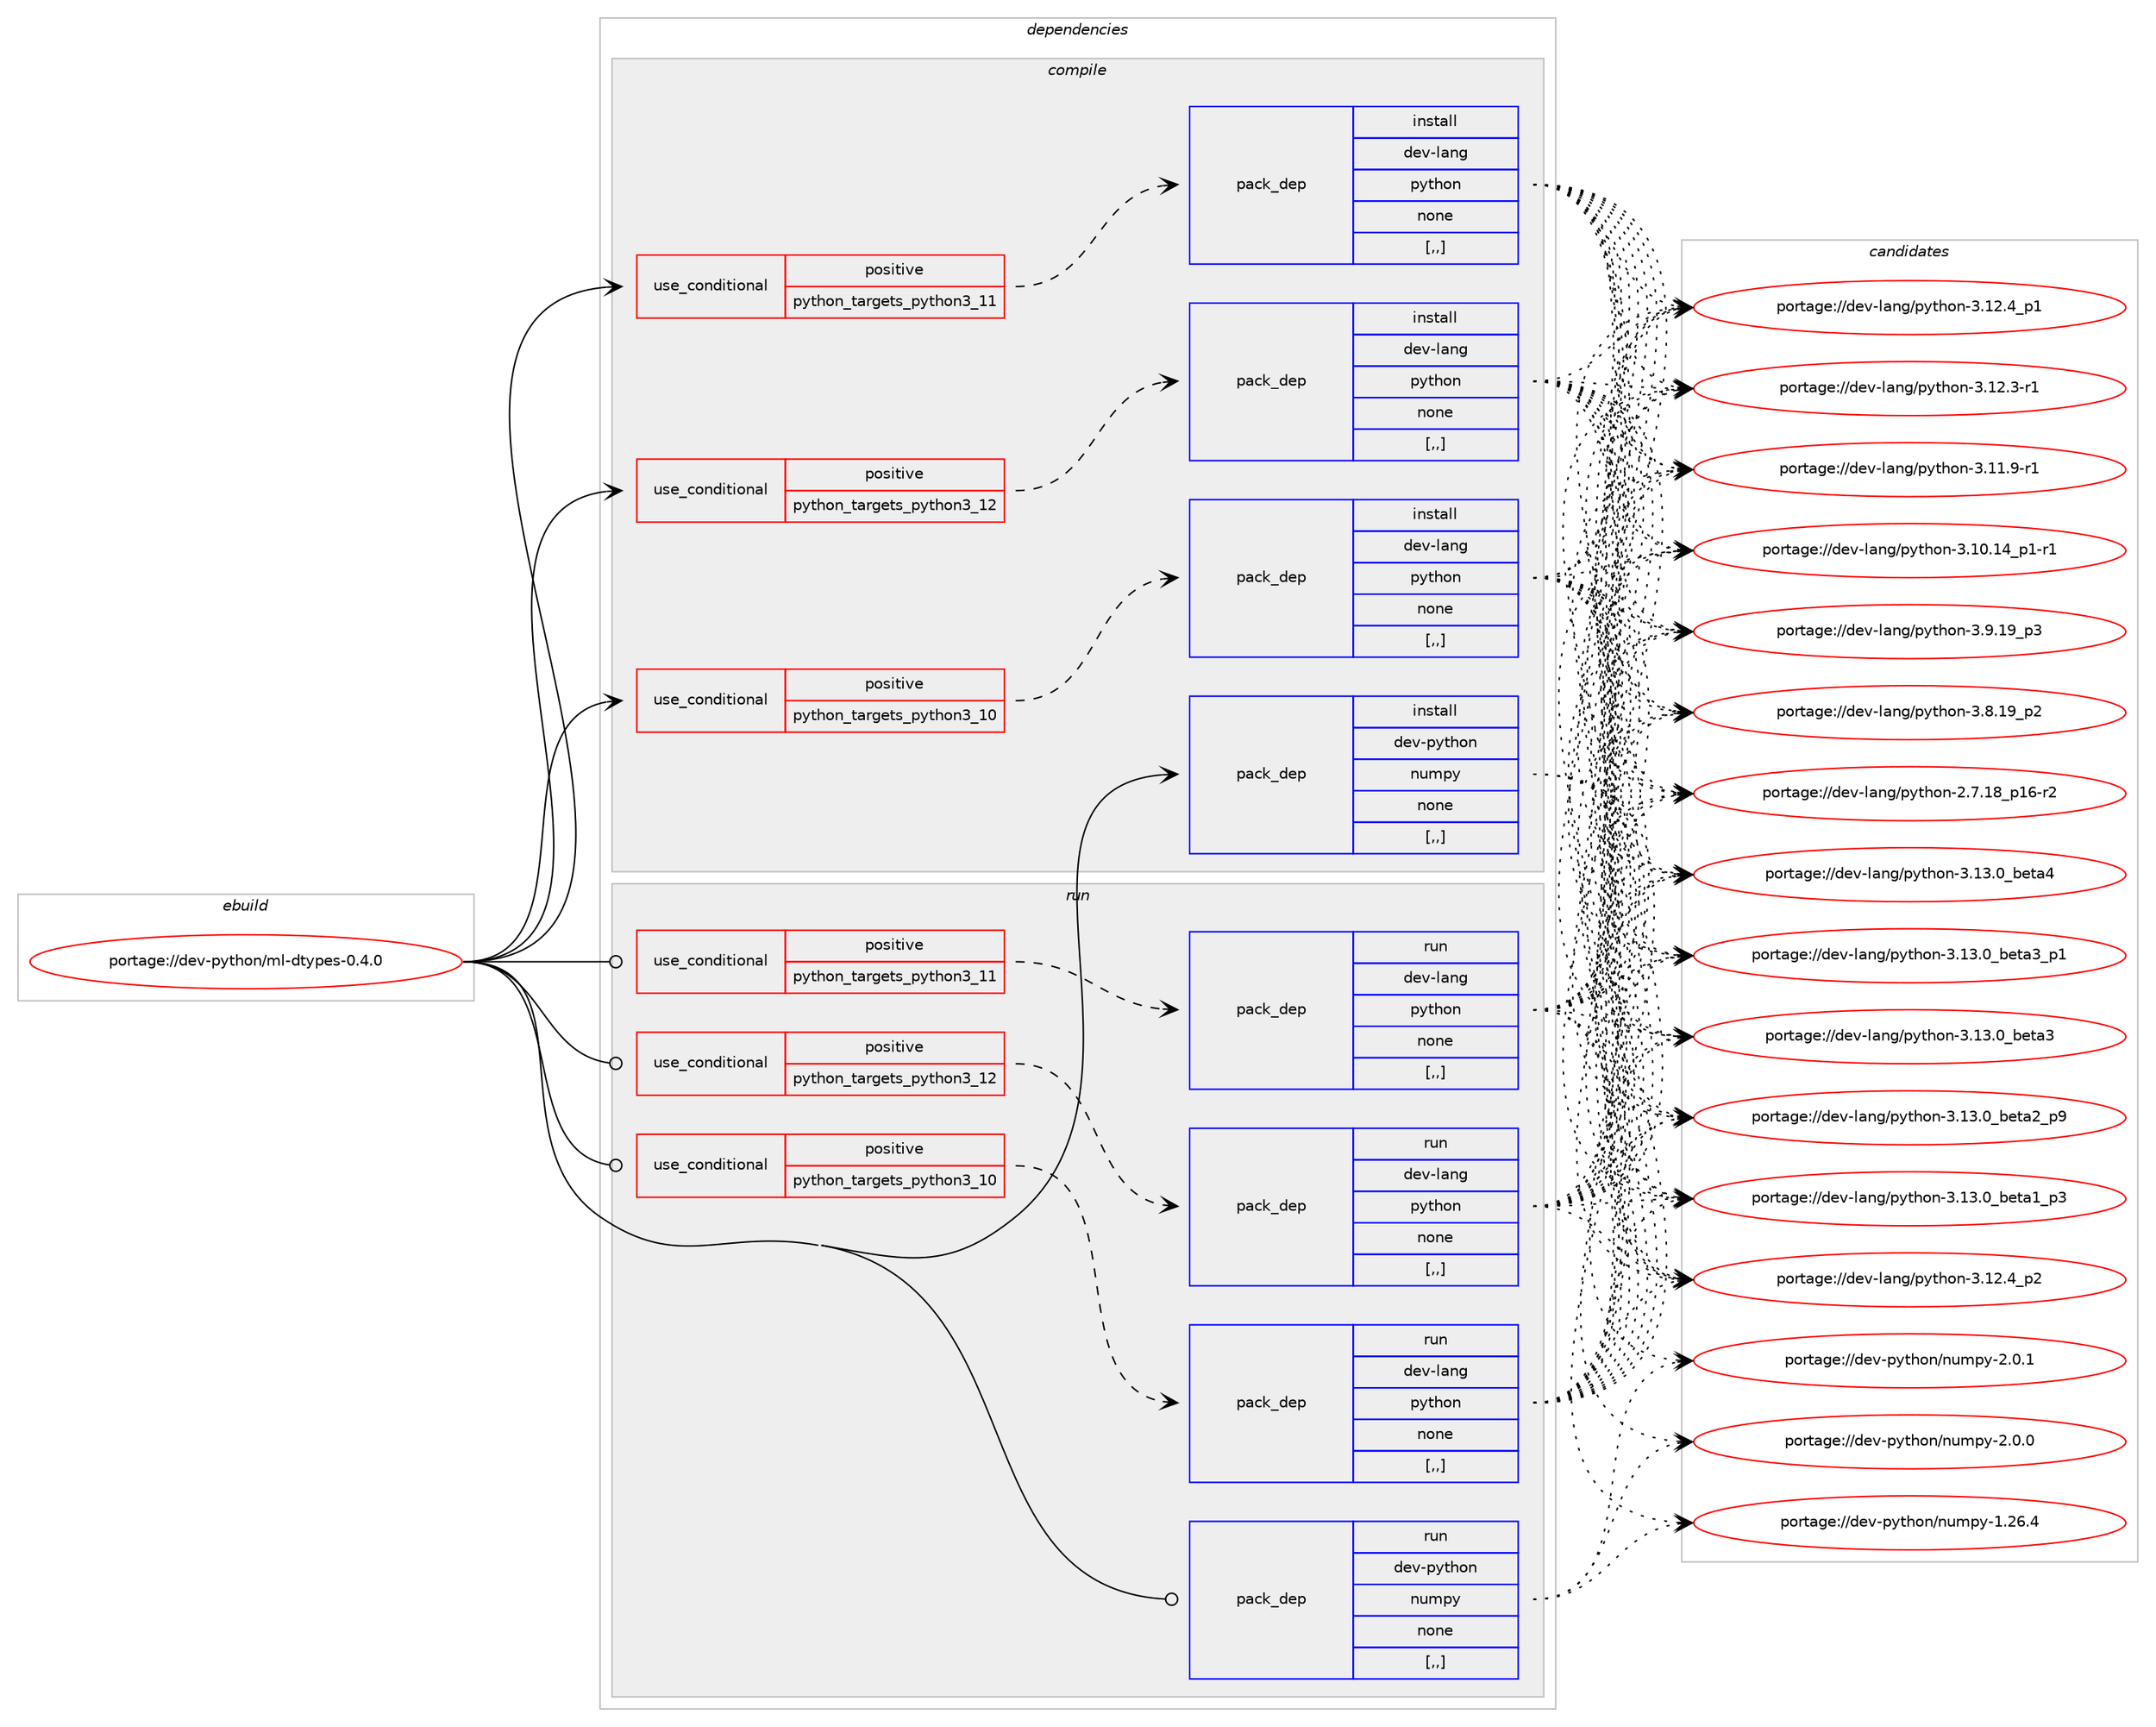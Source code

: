 digraph prolog {

# *************
# Graph options
# *************

newrank=true;
concentrate=true;
compound=true;
graph [rankdir=LR,fontname=Helvetica,fontsize=10,ranksep=1.5];#, ranksep=2.5, nodesep=0.2];
edge  [arrowhead=vee];
node  [fontname=Helvetica,fontsize=10];

# **********
# The ebuild
# **********

subgraph cluster_leftcol {
color=gray;
label=<<i>ebuild</i>>;
id [label="portage://dev-python/ml-dtypes-0.4.0", color=red, width=4, href="../dev-python/ml-dtypes-0.4.0.svg"];
}

# ****************
# The dependencies
# ****************

subgraph cluster_midcol {
color=gray;
label=<<i>dependencies</i>>;
subgraph cluster_compile {
fillcolor="#eeeeee";
style=filled;
label=<<i>compile</i>>;
subgraph cond35028 {
dependency151912 [label=<<TABLE BORDER="0" CELLBORDER="1" CELLSPACING="0" CELLPADDING="4"><TR><TD ROWSPAN="3" CELLPADDING="10">use_conditional</TD></TR><TR><TD>positive</TD></TR><TR><TD>python_targets_python3_10</TD></TR></TABLE>>, shape=none, color=red];
subgraph pack115635 {
dependency151913 [label=<<TABLE BORDER="0" CELLBORDER="1" CELLSPACING="0" CELLPADDING="4" WIDTH="220"><TR><TD ROWSPAN="6" CELLPADDING="30">pack_dep</TD></TR><TR><TD WIDTH="110">install</TD></TR><TR><TD>dev-lang</TD></TR><TR><TD>python</TD></TR><TR><TD>none</TD></TR><TR><TD>[,,]</TD></TR></TABLE>>, shape=none, color=blue];
}
dependency151912:e -> dependency151913:w [weight=20,style="dashed",arrowhead="vee"];
}
id:e -> dependency151912:w [weight=20,style="solid",arrowhead="vee"];
subgraph cond35029 {
dependency151914 [label=<<TABLE BORDER="0" CELLBORDER="1" CELLSPACING="0" CELLPADDING="4"><TR><TD ROWSPAN="3" CELLPADDING="10">use_conditional</TD></TR><TR><TD>positive</TD></TR><TR><TD>python_targets_python3_11</TD></TR></TABLE>>, shape=none, color=red];
subgraph pack115636 {
dependency151915 [label=<<TABLE BORDER="0" CELLBORDER="1" CELLSPACING="0" CELLPADDING="4" WIDTH="220"><TR><TD ROWSPAN="6" CELLPADDING="30">pack_dep</TD></TR><TR><TD WIDTH="110">install</TD></TR><TR><TD>dev-lang</TD></TR><TR><TD>python</TD></TR><TR><TD>none</TD></TR><TR><TD>[,,]</TD></TR></TABLE>>, shape=none, color=blue];
}
dependency151914:e -> dependency151915:w [weight=20,style="dashed",arrowhead="vee"];
}
id:e -> dependency151914:w [weight=20,style="solid",arrowhead="vee"];
subgraph cond35030 {
dependency151916 [label=<<TABLE BORDER="0" CELLBORDER="1" CELLSPACING="0" CELLPADDING="4"><TR><TD ROWSPAN="3" CELLPADDING="10">use_conditional</TD></TR><TR><TD>positive</TD></TR><TR><TD>python_targets_python3_12</TD></TR></TABLE>>, shape=none, color=red];
subgraph pack115637 {
dependency151917 [label=<<TABLE BORDER="0" CELLBORDER="1" CELLSPACING="0" CELLPADDING="4" WIDTH="220"><TR><TD ROWSPAN="6" CELLPADDING="30">pack_dep</TD></TR><TR><TD WIDTH="110">install</TD></TR><TR><TD>dev-lang</TD></TR><TR><TD>python</TD></TR><TR><TD>none</TD></TR><TR><TD>[,,]</TD></TR></TABLE>>, shape=none, color=blue];
}
dependency151916:e -> dependency151917:w [weight=20,style="dashed",arrowhead="vee"];
}
id:e -> dependency151916:w [weight=20,style="solid",arrowhead="vee"];
subgraph pack115638 {
dependency151918 [label=<<TABLE BORDER="0" CELLBORDER="1" CELLSPACING="0" CELLPADDING="4" WIDTH="220"><TR><TD ROWSPAN="6" CELLPADDING="30">pack_dep</TD></TR><TR><TD WIDTH="110">install</TD></TR><TR><TD>dev-python</TD></TR><TR><TD>numpy</TD></TR><TR><TD>none</TD></TR><TR><TD>[,,]</TD></TR></TABLE>>, shape=none, color=blue];
}
id:e -> dependency151918:w [weight=20,style="solid",arrowhead="vee"];
}
subgraph cluster_compileandrun {
fillcolor="#eeeeee";
style=filled;
label=<<i>compile and run</i>>;
}
subgraph cluster_run {
fillcolor="#eeeeee";
style=filled;
label=<<i>run</i>>;
subgraph cond35031 {
dependency151919 [label=<<TABLE BORDER="0" CELLBORDER="1" CELLSPACING="0" CELLPADDING="4"><TR><TD ROWSPAN="3" CELLPADDING="10">use_conditional</TD></TR><TR><TD>positive</TD></TR><TR><TD>python_targets_python3_10</TD></TR></TABLE>>, shape=none, color=red];
subgraph pack115639 {
dependency151920 [label=<<TABLE BORDER="0" CELLBORDER="1" CELLSPACING="0" CELLPADDING="4" WIDTH="220"><TR><TD ROWSPAN="6" CELLPADDING="30">pack_dep</TD></TR><TR><TD WIDTH="110">run</TD></TR><TR><TD>dev-lang</TD></TR><TR><TD>python</TD></TR><TR><TD>none</TD></TR><TR><TD>[,,]</TD></TR></TABLE>>, shape=none, color=blue];
}
dependency151919:e -> dependency151920:w [weight=20,style="dashed",arrowhead="vee"];
}
id:e -> dependency151919:w [weight=20,style="solid",arrowhead="odot"];
subgraph cond35032 {
dependency151921 [label=<<TABLE BORDER="0" CELLBORDER="1" CELLSPACING="0" CELLPADDING="4"><TR><TD ROWSPAN="3" CELLPADDING="10">use_conditional</TD></TR><TR><TD>positive</TD></TR><TR><TD>python_targets_python3_11</TD></TR></TABLE>>, shape=none, color=red];
subgraph pack115640 {
dependency151922 [label=<<TABLE BORDER="0" CELLBORDER="1" CELLSPACING="0" CELLPADDING="4" WIDTH="220"><TR><TD ROWSPAN="6" CELLPADDING="30">pack_dep</TD></TR><TR><TD WIDTH="110">run</TD></TR><TR><TD>dev-lang</TD></TR><TR><TD>python</TD></TR><TR><TD>none</TD></TR><TR><TD>[,,]</TD></TR></TABLE>>, shape=none, color=blue];
}
dependency151921:e -> dependency151922:w [weight=20,style="dashed",arrowhead="vee"];
}
id:e -> dependency151921:w [weight=20,style="solid",arrowhead="odot"];
subgraph cond35033 {
dependency151923 [label=<<TABLE BORDER="0" CELLBORDER="1" CELLSPACING="0" CELLPADDING="4"><TR><TD ROWSPAN="3" CELLPADDING="10">use_conditional</TD></TR><TR><TD>positive</TD></TR><TR><TD>python_targets_python3_12</TD></TR></TABLE>>, shape=none, color=red];
subgraph pack115641 {
dependency151924 [label=<<TABLE BORDER="0" CELLBORDER="1" CELLSPACING="0" CELLPADDING="4" WIDTH="220"><TR><TD ROWSPAN="6" CELLPADDING="30">pack_dep</TD></TR><TR><TD WIDTH="110">run</TD></TR><TR><TD>dev-lang</TD></TR><TR><TD>python</TD></TR><TR><TD>none</TD></TR><TR><TD>[,,]</TD></TR></TABLE>>, shape=none, color=blue];
}
dependency151923:e -> dependency151924:w [weight=20,style="dashed",arrowhead="vee"];
}
id:e -> dependency151923:w [weight=20,style="solid",arrowhead="odot"];
subgraph pack115642 {
dependency151925 [label=<<TABLE BORDER="0" CELLBORDER="1" CELLSPACING="0" CELLPADDING="4" WIDTH="220"><TR><TD ROWSPAN="6" CELLPADDING="30">pack_dep</TD></TR><TR><TD WIDTH="110">run</TD></TR><TR><TD>dev-python</TD></TR><TR><TD>numpy</TD></TR><TR><TD>none</TD></TR><TR><TD>[,,]</TD></TR></TABLE>>, shape=none, color=blue];
}
id:e -> dependency151925:w [weight=20,style="solid",arrowhead="odot"];
}
}

# **************
# The candidates
# **************

subgraph cluster_choices {
rank=same;
color=gray;
label=<<i>candidates</i>>;

subgraph choice115635 {
color=black;
nodesep=1;
choice1001011184510897110103471121211161041111104551464951464895981011169752 [label="portage://dev-lang/python-3.13.0_beta4", color=red, width=4,href="../dev-lang/python-3.13.0_beta4.svg"];
choice10010111845108971101034711212111610411111045514649514648959810111697519511249 [label="portage://dev-lang/python-3.13.0_beta3_p1", color=red, width=4,href="../dev-lang/python-3.13.0_beta3_p1.svg"];
choice1001011184510897110103471121211161041111104551464951464895981011169751 [label="portage://dev-lang/python-3.13.0_beta3", color=red, width=4,href="../dev-lang/python-3.13.0_beta3.svg"];
choice10010111845108971101034711212111610411111045514649514648959810111697509511257 [label="portage://dev-lang/python-3.13.0_beta2_p9", color=red, width=4,href="../dev-lang/python-3.13.0_beta2_p9.svg"];
choice10010111845108971101034711212111610411111045514649514648959810111697499511251 [label="portage://dev-lang/python-3.13.0_beta1_p3", color=red, width=4,href="../dev-lang/python-3.13.0_beta1_p3.svg"];
choice100101118451089711010347112121116104111110455146495046529511250 [label="portage://dev-lang/python-3.12.4_p2", color=red, width=4,href="../dev-lang/python-3.12.4_p2.svg"];
choice100101118451089711010347112121116104111110455146495046529511249 [label="portage://dev-lang/python-3.12.4_p1", color=red, width=4,href="../dev-lang/python-3.12.4_p1.svg"];
choice100101118451089711010347112121116104111110455146495046514511449 [label="portage://dev-lang/python-3.12.3-r1", color=red, width=4,href="../dev-lang/python-3.12.3-r1.svg"];
choice100101118451089711010347112121116104111110455146494946574511449 [label="portage://dev-lang/python-3.11.9-r1", color=red, width=4,href="../dev-lang/python-3.11.9-r1.svg"];
choice100101118451089711010347112121116104111110455146494846495295112494511449 [label="portage://dev-lang/python-3.10.14_p1-r1", color=red, width=4,href="../dev-lang/python-3.10.14_p1-r1.svg"];
choice100101118451089711010347112121116104111110455146574649579511251 [label="portage://dev-lang/python-3.9.19_p3", color=red, width=4,href="../dev-lang/python-3.9.19_p3.svg"];
choice100101118451089711010347112121116104111110455146564649579511250 [label="portage://dev-lang/python-3.8.19_p2", color=red, width=4,href="../dev-lang/python-3.8.19_p2.svg"];
choice100101118451089711010347112121116104111110455046554649569511249544511450 [label="portage://dev-lang/python-2.7.18_p16-r2", color=red, width=4,href="../dev-lang/python-2.7.18_p16-r2.svg"];
dependency151913:e -> choice1001011184510897110103471121211161041111104551464951464895981011169752:w [style=dotted,weight="100"];
dependency151913:e -> choice10010111845108971101034711212111610411111045514649514648959810111697519511249:w [style=dotted,weight="100"];
dependency151913:e -> choice1001011184510897110103471121211161041111104551464951464895981011169751:w [style=dotted,weight="100"];
dependency151913:e -> choice10010111845108971101034711212111610411111045514649514648959810111697509511257:w [style=dotted,weight="100"];
dependency151913:e -> choice10010111845108971101034711212111610411111045514649514648959810111697499511251:w [style=dotted,weight="100"];
dependency151913:e -> choice100101118451089711010347112121116104111110455146495046529511250:w [style=dotted,weight="100"];
dependency151913:e -> choice100101118451089711010347112121116104111110455146495046529511249:w [style=dotted,weight="100"];
dependency151913:e -> choice100101118451089711010347112121116104111110455146495046514511449:w [style=dotted,weight="100"];
dependency151913:e -> choice100101118451089711010347112121116104111110455146494946574511449:w [style=dotted,weight="100"];
dependency151913:e -> choice100101118451089711010347112121116104111110455146494846495295112494511449:w [style=dotted,weight="100"];
dependency151913:e -> choice100101118451089711010347112121116104111110455146574649579511251:w [style=dotted,weight="100"];
dependency151913:e -> choice100101118451089711010347112121116104111110455146564649579511250:w [style=dotted,weight="100"];
dependency151913:e -> choice100101118451089711010347112121116104111110455046554649569511249544511450:w [style=dotted,weight="100"];
}
subgraph choice115636 {
color=black;
nodesep=1;
choice1001011184510897110103471121211161041111104551464951464895981011169752 [label="portage://dev-lang/python-3.13.0_beta4", color=red, width=4,href="../dev-lang/python-3.13.0_beta4.svg"];
choice10010111845108971101034711212111610411111045514649514648959810111697519511249 [label="portage://dev-lang/python-3.13.0_beta3_p1", color=red, width=4,href="../dev-lang/python-3.13.0_beta3_p1.svg"];
choice1001011184510897110103471121211161041111104551464951464895981011169751 [label="portage://dev-lang/python-3.13.0_beta3", color=red, width=4,href="../dev-lang/python-3.13.0_beta3.svg"];
choice10010111845108971101034711212111610411111045514649514648959810111697509511257 [label="portage://dev-lang/python-3.13.0_beta2_p9", color=red, width=4,href="../dev-lang/python-3.13.0_beta2_p9.svg"];
choice10010111845108971101034711212111610411111045514649514648959810111697499511251 [label="portage://dev-lang/python-3.13.0_beta1_p3", color=red, width=4,href="../dev-lang/python-3.13.0_beta1_p3.svg"];
choice100101118451089711010347112121116104111110455146495046529511250 [label="portage://dev-lang/python-3.12.4_p2", color=red, width=4,href="../dev-lang/python-3.12.4_p2.svg"];
choice100101118451089711010347112121116104111110455146495046529511249 [label="portage://dev-lang/python-3.12.4_p1", color=red, width=4,href="../dev-lang/python-3.12.4_p1.svg"];
choice100101118451089711010347112121116104111110455146495046514511449 [label="portage://dev-lang/python-3.12.3-r1", color=red, width=4,href="../dev-lang/python-3.12.3-r1.svg"];
choice100101118451089711010347112121116104111110455146494946574511449 [label="portage://dev-lang/python-3.11.9-r1", color=red, width=4,href="../dev-lang/python-3.11.9-r1.svg"];
choice100101118451089711010347112121116104111110455146494846495295112494511449 [label="portage://dev-lang/python-3.10.14_p1-r1", color=red, width=4,href="../dev-lang/python-3.10.14_p1-r1.svg"];
choice100101118451089711010347112121116104111110455146574649579511251 [label="portage://dev-lang/python-3.9.19_p3", color=red, width=4,href="../dev-lang/python-3.9.19_p3.svg"];
choice100101118451089711010347112121116104111110455146564649579511250 [label="portage://dev-lang/python-3.8.19_p2", color=red, width=4,href="../dev-lang/python-3.8.19_p2.svg"];
choice100101118451089711010347112121116104111110455046554649569511249544511450 [label="portage://dev-lang/python-2.7.18_p16-r2", color=red, width=4,href="../dev-lang/python-2.7.18_p16-r2.svg"];
dependency151915:e -> choice1001011184510897110103471121211161041111104551464951464895981011169752:w [style=dotted,weight="100"];
dependency151915:e -> choice10010111845108971101034711212111610411111045514649514648959810111697519511249:w [style=dotted,weight="100"];
dependency151915:e -> choice1001011184510897110103471121211161041111104551464951464895981011169751:w [style=dotted,weight="100"];
dependency151915:e -> choice10010111845108971101034711212111610411111045514649514648959810111697509511257:w [style=dotted,weight="100"];
dependency151915:e -> choice10010111845108971101034711212111610411111045514649514648959810111697499511251:w [style=dotted,weight="100"];
dependency151915:e -> choice100101118451089711010347112121116104111110455146495046529511250:w [style=dotted,weight="100"];
dependency151915:e -> choice100101118451089711010347112121116104111110455146495046529511249:w [style=dotted,weight="100"];
dependency151915:e -> choice100101118451089711010347112121116104111110455146495046514511449:w [style=dotted,weight="100"];
dependency151915:e -> choice100101118451089711010347112121116104111110455146494946574511449:w [style=dotted,weight="100"];
dependency151915:e -> choice100101118451089711010347112121116104111110455146494846495295112494511449:w [style=dotted,weight="100"];
dependency151915:e -> choice100101118451089711010347112121116104111110455146574649579511251:w [style=dotted,weight="100"];
dependency151915:e -> choice100101118451089711010347112121116104111110455146564649579511250:w [style=dotted,weight="100"];
dependency151915:e -> choice100101118451089711010347112121116104111110455046554649569511249544511450:w [style=dotted,weight="100"];
}
subgraph choice115637 {
color=black;
nodesep=1;
choice1001011184510897110103471121211161041111104551464951464895981011169752 [label="portage://dev-lang/python-3.13.0_beta4", color=red, width=4,href="../dev-lang/python-3.13.0_beta4.svg"];
choice10010111845108971101034711212111610411111045514649514648959810111697519511249 [label="portage://dev-lang/python-3.13.0_beta3_p1", color=red, width=4,href="../dev-lang/python-3.13.0_beta3_p1.svg"];
choice1001011184510897110103471121211161041111104551464951464895981011169751 [label="portage://dev-lang/python-3.13.0_beta3", color=red, width=4,href="../dev-lang/python-3.13.0_beta3.svg"];
choice10010111845108971101034711212111610411111045514649514648959810111697509511257 [label="portage://dev-lang/python-3.13.0_beta2_p9", color=red, width=4,href="../dev-lang/python-3.13.0_beta2_p9.svg"];
choice10010111845108971101034711212111610411111045514649514648959810111697499511251 [label="portage://dev-lang/python-3.13.0_beta1_p3", color=red, width=4,href="../dev-lang/python-3.13.0_beta1_p3.svg"];
choice100101118451089711010347112121116104111110455146495046529511250 [label="portage://dev-lang/python-3.12.4_p2", color=red, width=4,href="../dev-lang/python-3.12.4_p2.svg"];
choice100101118451089711010347112121116104111110455146495046529511249 [label="portage://dev-lang/python-3.12.4_p1", color=red, width=4,href="../dev-lang/python-3.12.4_p1.svg"];
choice100101118451089711010347112121116104111110455146495046514511449 [label="portage://dev-lang/python-3.12.3-r1", color=red, width=4,href="../dev-lang/python-3.12.3-r1.svg"];
choice100101118451089711010347112121116104111110455146494946574511449 [label="portage://dev-lang/python-3.11.9-r1", color=red, width=4,href="../dev-lang/python-3.11.9-r1.svg"];
choice100101118451089711010347112121116104111110455146494846495295112494511449 [label="portage://dev-lang/python-3.10.14_p1-r1", color=red, width=4,href="../dev-lang/python-3.10.14_p1-r1.svg"];
choice100101118451089711010347112121116104111110455146574649579511251 [label="portage://dev-lang/python-3.9.19_p3", color=red, width=4,href="../dev-lang/python-3.9.19_p3.svg"];
choice100101118451089711010347112121116104111110455146564649579511250 [label="portage://dev-lang/python-3.8.19_p2", color=red, width=4,href="../dev-lang/python-3.8.19_p2.svg"];
choice100101118451089711010347112121116104111110455046554649569511249544511450 [label="portage://dev-lang/python-2.7.18_p16-r2", color=red, width=4,href="../dev-lang/python-2.7.18_p16-r2.svg"];
dependency151917:e -> choice1001011184510897110103471121211161041111104551464951464895981011169752:w [style=dotted,weight="100"];
dependency151917:e -> choice10010111845108971101034711212111610411111045514649514648959810111697519511249:w [style=dotted,weight="100"];
dependency151917:e -> choice1001011184510897110103471121211161041111104551464951464895981011169751:w [style=dotted,weight="100"];
dependency151917:e -> choice10010111845108971101034711212111610411111045514649514648959810111697509511257:w [style=dotted,weight="100"];
dependency151917:e -> choice10010111845108971101034711212111610411111045514649514648959810111697499511251:w [style=dotted,weight="100"];
dependency151917:e -> choice100101118451089711010347112121116104111110455146495046529511250:w [style=dotted,weight="100"];
dependency151917:e -> choice100101118451089711010347112121116104111110455146495046529511249:w [style=dotted,weight="100"];
dependency151917:e -> choice100101118451089711010347112121116104111110455146495046514511449:w [style=dotted,weight="100"];
dependency151917:e -> choice100101118451089711010347112121116104111110455146494946574511449:w [style=dotted,weight="100"];
dependency151917:e -> choice100101118451089711010347112121116104111110455146494846495295112494511449:w [style=dotted,weight="100"];
dependency151917:e -> choice100101118451089711010347112121116104111110455146574649579511251:w [style=dotted,weight="100"];
dependency151917:e -> choice100101118451089711010347112121116104111110455146564649579511250:w [style=dotted,weight="100"];
dependency151917:e -> choice100101118451089711010347112121116104111110455046554649569511249544511450:w [style=dotted,weight="100"];
}
subgraph choice115638 {
color=black;
nodesep=1;
choice1001011184511212111610411111047110117109112121455046484649 [label="portage://dev-python/numpy-2.0.1", color=red, width=4,href="../dev-python/numpy-2.0.1.svg"];
choice1001011184511212111610411111047110117109112121455046484648 [label="portage://dev-python/numpy-2.0.0", color=red, width=4,href="../dev-python/numpy-2.0.0.svg"];
choice100101118451121211161041111104711011710911212145494650544652 [label="portage://dev-python/numpy-1.26.4", color=red, width=4,href="../dev-python/numpy-1.26.4.svg"];
dependency151918:e -> choice1001011184511212111610411111047110117109112121455046484649:w [style=dotted,weight="100"];
dependency151918:e -> choice1001011184511212111610411111047110117109112121455046484648:w [style=dotted,weight="100"];
dependency151918:e -> choice100101118451121211161041111104711011710911212145494650544652:w [style=dotted,weight="100"];
}
subgraph choice115639 {
color=black;
nodesep=1;
choice1001011184510897110103471121211161041111104551464951464895981011169752 [label="portage://dev-lang/python-3.13.0_beta4", color=red, width=4,href="../dev-lang/python-3.13.0_beta4.svg"];
choice10010111845108971101034711212111610411111045514649514648959810111697519511249 [label="portage://dev-lang/python-3.13.0_beta3_p1", color=red, width=4,href="../dev-lang/python-3.13.0_beta3_p1.svg"];
choice1001011184510897110103471121211161041111104551464951464895981011169751 [label="portage://dev-lang/python-3.13.0_beta3", color=red, width=4,href="../dev-lang/python-3.13.0_beta3.svg"];
choice10010111845108971101034711212111610411111045514649514648959810111697509511257 [label="portage://dev-lang/python-3.13.0_beta2_p9", color=red, width=4,href="../dev-lang/python-3.13.0_beta2_p9.svg"];
choice10010111845108971101034711212111610411111045514649514648959810111697499511251 [label="portage://dev-lang/python-3.13.0_beta1_p3", color=red, width=4,href="../dev-lang/python-3.13.0_beta1_p3.svg"];
choice100101118451089711010347112121116104111110455146495046529511250 [label="portage://dev-lang/python-3.12.4_p2", color=red, width=4,href="../dev-lang/python-3.12.4_p2.svg"];
choice100101118451089711010347112121116104111110455146495046529511249 [label="portage://dev-lang/python-3.12.4_p1", color=red, width=4,href="../dev-lang/python-3.12.4_p1.svg"];
choice100101118451089711010347112121116104111110455146495046514511449 [label="portage://dev-lang/python-3.12.3-r1", color=red, width=4,href="../dev-lang/python-3.12.3-r1.svg"];
choice100101118451089711010347112121116104111110455146494946574511449 [label="portage://dev-lang/python-3.11.9-r1", color=red, width=4,href="../dev-lang/python-3.11.9-r1.svg"];
choice100101118451089711010347112121116104111110455146494846495295112494511449 [label="portage://dev-lang/python-3.10.14_p1-r1", color=red, width=4,href="../dev-lang/python-3.10.14_p1-r1.svg"];
choice100101118451089711010347112121116104111110455146574649579511251 [label="portage://dev-lang/python-3.9.19_p3", color=red, width=4,href="../dev-lang/python-3.9.19_p3.svg"];
choice100101118451089711010347112121116104111110455146564649579511250 [label="portage://dev-lang/python-3.8.19_p2", color=red, width=4,href="../dev-lang/python-3.8.19_p2.svg"];
choice100101118451089711010347112121116104111110455046554649569511249544511450 [label="portage://dev-lang/python-2.7.18_p16-r2", color=red, width=4,href="../dev-lang/python-2.7.18_p16-r2.svg"];
dependency151920:e -> choice1001011184510897110103471121211161041111104551464951464895981011169752:w [style=dotted,weight="100"];
dependency151920:e -> choice10010111845108971101034711212111610411111045514649514648959810111697519511249:w [style=dotted,weight="100"];
dependency151920:e -> choice1001011184510897110103471121211161041111104551464951464895981011169751:w [style=dotted,weight="100"];
dependency151920:e -> choice10010111845108971101034711212111610411111045514649514648959810111697509511257:w [style=dotted,weight="100"];
dependency151920:e -> choice10010111845108971101034711212111610411111045514649514648959810111697499511251:w [style=dotted,weight="100"];
dependency151920:e -> choice100101118451089711010347112121116104111110455146495046529511250:w [style=dotted,weight="100"];
dependency151920:e -> choice100101118451089711010347112121116104111110455146495046529511249:w [style=dotted,weight="100"];
dependency151920:e -> choice100101118451089711010347112121116104111110455146495046514511449:w [style=dotted,weight="100"];
dependency151920:e -> choice100101118451089711010347112121116104111110455146494946574511449:w [style=dotted,weight="100"];
dependency151920:e -> choice100101118451089711010347112121116104111110455146494846495295112494511449:w [style=dotted,weight="100"];
dependency151920:e -> choice100101118451089711010347112121116104111110455146574649579511251:w [style=dotted,weight="100"];
dependency151920:e -> choice100101118451089711010347112121116104111110455146564649579511250:w [style=dotted,weight="100"];
dependency151920:e -> choice100101118451089711010347112121116104111110455046554649569511249544511450:w [style=dotted,weight="100"];
}
subgraph choice115640 {
color=black;
nodesep=1;
choice1001011184510897110103471121211161041111104551464951464895981011169752 [label="portage://dev-lang/python-3.13.0_beta4", color=red, width=4,href="../dev-lang/python-3.13.0_beta4.svg"];
choice10010111845108971101034711212111610411111045514649514648959810111697519511249 [label="portage://dev-lang/python-3.13.0_beta3_p1", color=red, width=4,href="../dev-lang/python-3.13.0_beta3_p1.svg"];
choice1001011184510897110103471121211161041111104551464951464895981011169751 [label="portage://dev-lang/python-3.13.0_beta3", color=red, width=4,href="../dev-lang/python-3.13.0_beta3.svg"];
choice10010111845108971101034711212111610411111045514649514648959810111697509511257 [label="portage://dev-lang/python-3.13.0_beta2_p9", color=red, width=4,href="../dev-lang/python-3.13.0_beta2_p9.svg"];
choice10010111845108971101034711212111610411111045514649514648959810111697499511251 [label="portage://dev-lang/python-3.13.0_beta1_p3", color=red, width=4,href="../dev-lang/python-3.13.0_beta1_p3.svg"];
choice100101118451089711010347112121116104111110455146495046529511250 [label="portage://dev-lang/python-3.12.4_p2", color=red, width=4,href="../dev-lang/python-3.12.4_p2.svg"];
choice100101118451089711010347112121116104111110455146495046529511249 [label="portage://dev-lang/python-3.12.4_p1", color=red, width=4,href="../dev-lang/python-3.12.4_p1.svg"];
choice100101118451089711010347112121116104111110455146495046514511449 [label="portage://dev-lang/python-3.12.3-r1", color=red, width=4,href="../dev-lang/python-3.12.3-r1.svg"];
choice100101118451089711010347112121116104111110455146494946574511449 [label="portage://dev-lang/python-3.11.9-r1", color=red, width=4,href="../dev-lang/python-3.11.9-r1.svg"];
choice100101118451089711010347112121116104111110455146494846495295112494511449 [label="portage://dev-lang/python-3.10.14_p1-r1", color=red, width=4,href="../dev-lang/python-3.10.14_p1-r1.svg"];
choice100101118451089711010347112121116104111110455146574649579511251 [label="portage://dev-lang/python-3.9.19_p3", color=red, width=4,href="../dev-lang/python-3.9.19_p3.svg"];
choice100101118451089711010347112121116104111110455146564649579511250 [label="portage://dev-lang/python-3.8.19_p2", color=red, width=4,href="../dev-lang/python-3.8.19_p2.svg"];
choice100101118451089711010347112121116104111110455046554649569511249544511450 [label="portage://dev-lang/python-2.7.18_p16-r2", color=red, width=4,href="../dev-lang/python-2.7.18_p16-r2.svg"];
dependency151922:e -> choice1001011184510897110103471121211161041111104551464951464895981011169752:w [style=dotted,weight="100"];
dependency151922:e -> choice10010111845108971101034711212111610411111045514649514648959810111697519511249:w [style=dotted,weight="100"];
dependency151922:e -> choice1001011184510897110103471121211161041111104551464951464895981011169751:w [style=dotted,weight="100"];
dependency151922:e -> choice10010111845108971101034711212111610411111045514649514648959810111697509511257:w [style=dotted,weight="100"];
dependency151922:e -> choice10010111845108971101034711212111610411111045514649514648959810111697499511251:w [style=dotted,weight="100"];
dependency151922:e -> choice100101118451089711010347112121116104111110455146495046529511250:w [style=dotted,weight="100"];
dependency151922:e -> choice100101118451089711010347112121116104111110455146495046529511249:w [style=dotted,weight="100"];
dependency151922:e -> choice100101118451089711010347112121116104111110455146495046514511449:w [style=dotted,weight="100"];
dependency151922:e -> choice100101118451089711010347112121116104111110455146494946574511449:w [style=dotted,weight="100"];
dependency151922:e -> choice100101118451089711010347112121116104111110455146494846495295112494511449:w [style=dotted,weight="100"];
dependency151922:e -> choice100101118451089711010347112121116104111110455146574649579511251:w [style=dotted,weight="100"];
dependency151922:e -> choice100101118451089711010347112121116104111110455146564649579511250:w [style=dotted,weight="100"];
dependency151922:e -> choice100101118451089711010347112121116104111110455046554649569511249544511450:w [style=dotted,weight="100"];
}
subgraph choice115641 {
color=black;
nodesep=1;
choice1001011184510897110103471121211161041111104551464951464895981011169752 [label="portage://dev-lang/python-3.13.0_beta4", color=red, width=4,href="../dev-lang/python-3.13.0_beta4.svg"];
choice10010111845108971101034711212111610411111045514649514648959810111697519511249 [label="portage://dev-lang/python-3.13.0_beta3_p1", color=red, width=4,href="../dev-lang/python-3.13.0_beta3_p1.svg"];
choice1001011184510897110103471121211161041111104551464951464895981011169751 [label="portage://dev-lang/python-3.13.0_beta3", color=red, width=4,href="../dev-lang/python-3.13.0_beta3.svg"];
choice10010111845108971101034711212111610411111045514649514648959810111697509511257 [label="portage://dev-lang/python-3.13.0_beta2_p9", color=red, width=4,href="../dev-lang/python-3.13.0_beta2_p9.svg"];
choice10010111845108971101034711212111610411111045514649514648959810111697499511251 [label="portage://dev-lang/python-3.13.0_beta1_p3", color=red, width=4,href="../dev-lang/python-3.13.0_beta1_p3.svg"];
choice100101118451089711010347112121116104111110455146495046529511250 [label="portage://dev-lang/python-3.12.4_p2", color=red, width=4,href="../dev-lang/python-3.12.4_p2.svg"];
choice100101118451089711010347112121116104111110455146495046529511249 [label="portage://dev-lang/python-3.12.4_p1", color=red, width=4,href="../dev-lang/python-3.12.4_p1.svg"];
choice100101118451089711010347112121116104111110455146495046514511449 [label="portage://dev-lang/python-3.12.3-r1", color=red, width=4,href="../dev-lang/python-3.12.3-r1.svg"];
choice100101118451089711010347112121116104111110455146494946574511449 [label="portage://dev-lang/python-3.11.9-r1", color=red, width=4,href="../dev-lang/python-3.11.9-r1.svg"];
choice100101118451089711010347112121116104111110455146494846495295112494511449 [label="portage://dev-lang/python-3.10.14_p1-r1", color=red, width=4,href="../dev-lang/python-3.10.14_p1-r1.svg"];
choice100101118451089711010347112121116104111110455146574649579511251 [label="portage://dev-lang/python-3.9.19_p3", color=red, width=4,href="../dev-lang/python-3.9.19_p3.svg"];
choice100101118451089711010347112121116104111110455146564649579511250 [label="portage://dev-lang/python-3.8.19_p2", color=red, width=4,href="../dev-lang/python-3.8.19_p2.svg"];
choice100101118451089711010347112121116104111110455046554649569511249544511450 [label="portage://dev-lang/python-2.7.18_p16-r2", color=red, width=4,href="../dev-lang/python-2.7.18_p16-r2.svg"];
dependency151924:e -> choice1001011184510897110103471121211161041111104551464951464895981011169752:w [style=dotted,weight="100"];
dependency151924:e -> choice10010111845108971101034711212111610411111045514649514648959810111697519511249:w [style=dotted,weight="100"];
dependency151924:e -> choice1001011184510897110103471121211161041111104551464951464895981011169751:w [style=dotted,weight="100"];
dependency151924:e -> choice10010111845108971101034711212111610411111045514649514648959810111697509511257:w [style=dotted,weight="100"];
dependency151924:e -> choice10010111845108971101034711212111610411111045514649514648959810111697499511251:w [style=dotted,weight="100"];
dependency151924:e -> choice100101118451089711010347112121116104111110455146495046529511250:w [style=dotted,weight="100"];
dependency151924:e -> choice100101118451089711010347112121116104111110455146495046529511249:w [style=dotted,weight="100"];
dependency151924:e -> choice100101118451089711010347112121116104111110455146495046514511449:w [style=dotted,weight="100"];
dependency151924:e -> choice100101118451089711010347112121116104111110455146494946574511449:w [style=dotted,weight="100"];
dependency151924:e -> choice100101118451089711010347112121116104111110455146494846495295112494511449:w [style=dotted,weight="100"];
dependency151924:e -> choice100101118451089711010347112121116104111110455146574649579511251:w [style=dotted,weight="100"];
dependency151924:e -> choice100101118451089711010347112121116104111110455146564649579511250:w [style=dotted,weight="100"];
dependency151924:e -> choice100101118451089711010347112121116104111110455046554649569511249544511450:w [style=dotted,weight="100"];
}
subgraph choice115642 {
color=black;
nodesep=1;
choice1001011184511212111610411111047110117109112121455046484649 [label="portage://dev-python/numpy-2.0.1", color=red, width=4,href="../dev-python/numpy-2.0.1.svg"];
choice1001011184511212111610411111047110117109112121455046484648 [label="portage://dev-python/numpy-2.0.0", color=red, width=4,href="../dev-python/numpy-2.0.0.svg"];
choice100101118451121211161041111104711011710911212145494650544652 [label="portage://dev-python/numpy-1.26.4", color=red, width=4,href="../dev-python/numpy-1.26.4.svg"];
dependency151925:e -> choice1001011184511212111610411111047110117109112121455046484649:w [style=dotted,weight="100"];
dependency151925:e -> choice1001011184511212111610411111047110117109112121455046484648:w [style=dotted,weight="100"];
dependency151925:e -> choice100101118451121211161041111104711011710911212145494650544652:w [style=dotted,weight="100"];
}
}

}
